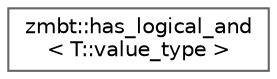 digraph "Graphical Class Hierarchy"
{
 // LATEX_PDF_SIZE
  bgcolor="transparent";
  edge [fontname=Helvetica,fontsize=10,labelfontname=Helvetica,labelfontsize=10];
  node [fontname=Helvetica,fontsize=10,shape=box,height=0.2,width=0.4];
  rankdir="LR";
  Node0 [id="Node000000",label="zmbt::has_logical_and\l\< T::value_type \>",height=0.2,width=0.4,color="grey40", fillcolor="white", style="filled",URL="$structzmbt_1_1has__logical__and.html",tooltip=" "];
}
